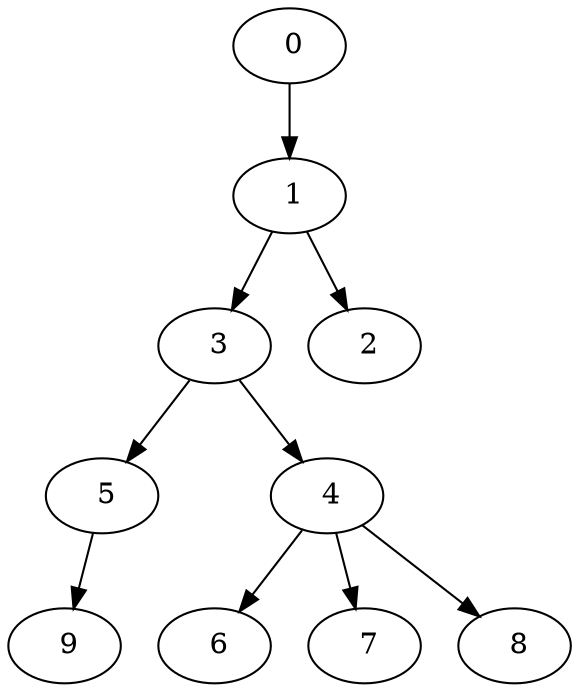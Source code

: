 digraph mytree {
" 0" -> " 1";
" 3" -> " 5";
" 3" -> " 4";
" 1" -> " 3";
" 1" -> " 2";
" 2";
" 5" -> " 9";
" 4" -> " 6";
" 4" -> " 7";
" 4" -> " 8";
" 6";
" 7";
" 8";
" 9";
}
